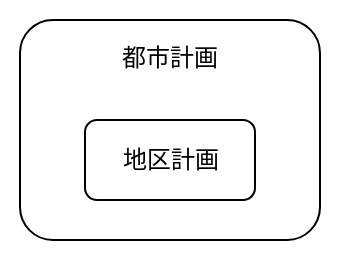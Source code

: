 <mxfile>
    <diagram id="9j5gI6zCdSWci7VIc79C" name="ページ1">
        <mxGraphModel dx="759" dy="404" grid="1" gridSize="10" guides="1" tooltips="1" connect="1" arrows="1" fold="1" page="1" pageScale="1" pageWidth="827" pageHeight="1169" math="0" shadow="0">
            <root>
                <mxCell id="0"/>
                <mxCell id="1" parent="0"/>
                <mxCell id="4" value="" style="rounded=0;whiteSpace=wrap;html=1;fillColor=#FFFFFF;strokeColor=none;" vertex="1" parent="1">
                    <mxGeometry x="40" y="40" width="170" height="130" as="geometry"/>
                </mxCell>
                <mxCell id="2" value="都市計画&lt;br&gt;&lt;br&gt;&lt;br&gt;&lt;br&gt;&lt;br&gt;&lt;br&gt;" style="rounded=1;labelPosition=center;verticalLabelPosition=middle;align=center;verticalAlign=middle;whiteSpace=wrap;html=1;" vertex="1" parent="1">
                    <mxGeometry x="50" y="50" width="150" height="110" as="geometry"/>
                </mxCell>
                <mxCell id="3" value="地区計画" style="rounded=1;whiteSpace=wrap;html=1;" vertex="1" parent="1">
                    <mxGeometry x="82.5" y="100" width="85" height="40" as="geometry"/>
                </mxCell>
            </root>
        </mxGraphModel>
    </diagram>
</mxfile>